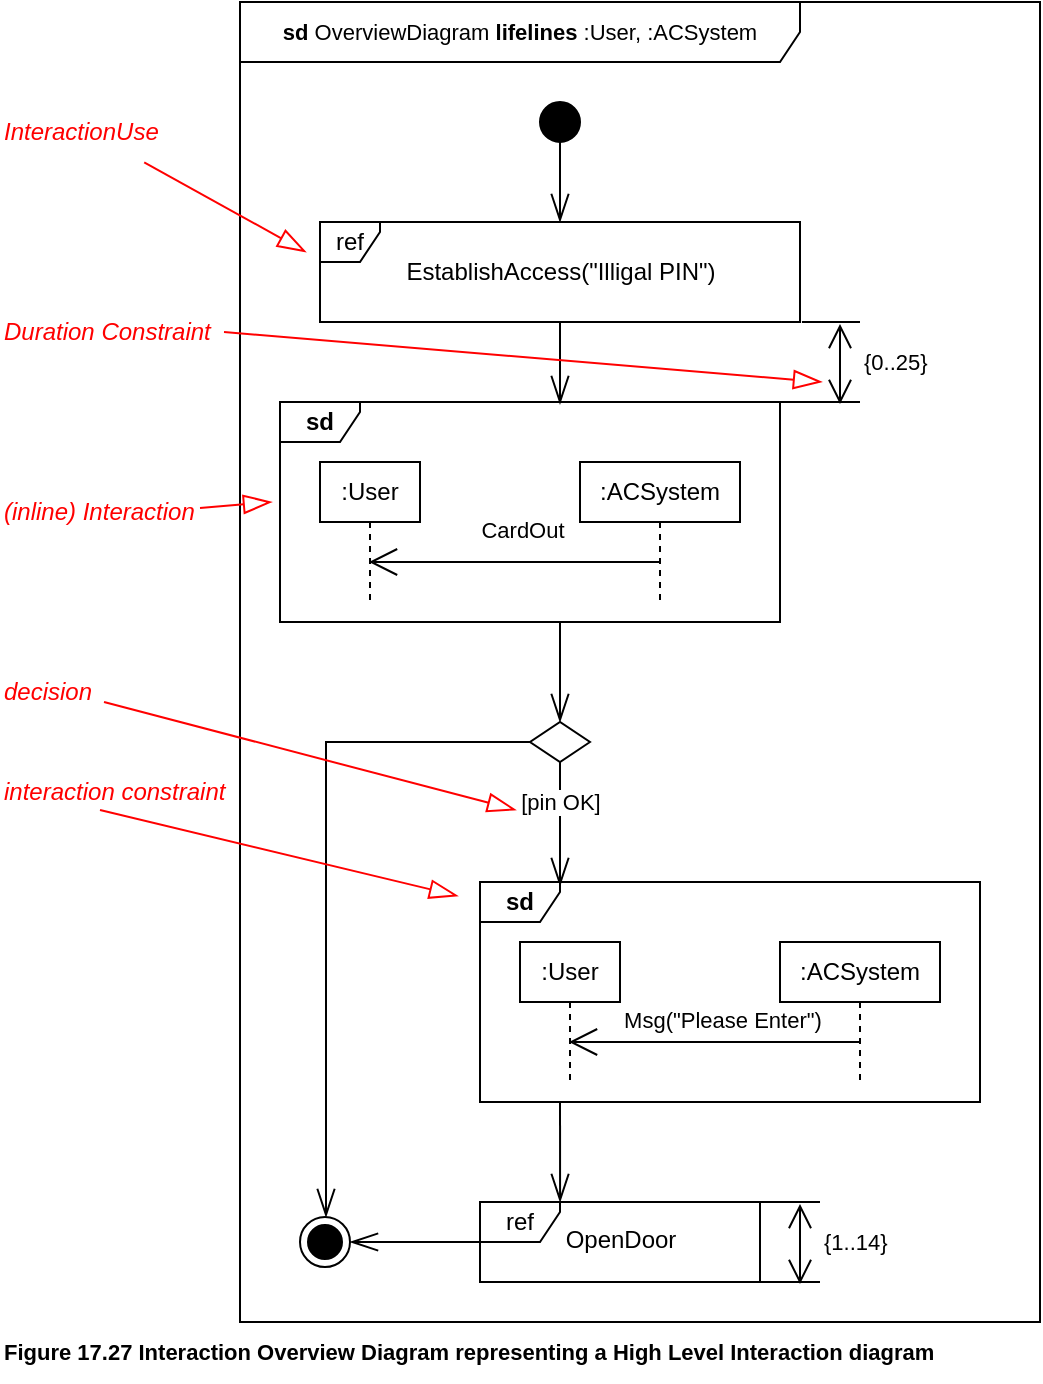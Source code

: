 <mxfile version="21.6.8" type="device">
  <diagram name="17.27" id="DCKXRi5QXQsq7xyJSUnh">
    <mxGraphModel dx="880" dy="545" grid="1" gridSize="10" guides="1" tooltips="1" connect="1" arrows="1" fold="1" page="1" pageScale="1" pageWidth="1169" pageHeight="827" math="0" shadow="0">
      <root>
        <mxCell id="0" />
        <mxCell id="1" value="uml" parent="0" />
        <mxCell id="-KHXls-JP240kel35Pwt-1" value="&lt;b&gt;sd &lt;/b&gt;OverviewDiagram &lt;b&gt;lifelines &lt;/b&gt;:User, :ACSystem" style="shape=umlFrame;whiteSpace=wrap;html=1;pointerEvents=0;recursiveResize=0;container=1;collapsible=0;width=280;fontFamily=Helvetica;fontSize=11;fontColor=default;height=30;" vertex="1" parent="1">
          <mxGeometry x="120" width="400" height="660" as="geometry" />
        </mxCell>
        <mxCell id="-KHXls-JP240kel35Pwt-7" style="shape=connector;rounded=0;orthogonalLoop=1;jettySize=auto;html=1;labelBackgroundColor=none;strokeColor=default;fontFamily=Helvetica;fontSize=11;fontColor=default;startArrow=none;startFill=0;endArrow=openThin;endFill=0;startSize=0;endSize=12;exitX=0.5;exitY=1;exitDx=0;exitDy=0;" edge="1" parent="-KHXls-JP240kel35Pwt-1" source="-KHXls-JP240kel35Pwt-5" target="-KHXls-JP240kel35Pwt-2">
          <mxGeometry relative="1" as="geometry" />
        </mxCell>
        <mxCell id="-KHXls-JP240kel35Pwt-24" style="edgeStyle=none;shape=connector;rounded=0;orthogonalLoop=1;jettySize=auto;html=1;entryX=0.56;entryY=0.009;entryDx=0;entryDy=0;entryPerimeter=0;labelBackgroundColor=none;strokeColor=default;fontFamily=Helvetica;fontSize=11;fontColor=default;startArrow=none;startFill=0;endArrow=openThin;endFill=0;startSize=0;endSize=12;" edge="1" parent="-KHXls-JP240kel35Pwt-1" source="-KHXls-JP240kel35Pwt-2" target="-KHXls-JP240kel35Pwt-8">
          <mxGeometry relative="1" as="geometry" />
        </mxCell>
        <mxCell id="-KHXls-JP240kel35Pwt-2" value="ref" style="shape=umlFrame;whiteSpace=wrap;html=1;pointerEvents=0;recursiveResize=0;container=1;collapsible=0;width=30;swimlaneFillColor=default;height=20;" vertex="1" parent="-KHXls-JP240kel35Pwt-1">
          <mxGeometry x="40" y="110" width="240" height="50" as="geometry" />
        </mxCell>
        <mxCell id="-KHXls-JP240kel35Pwt-3" value="EstablishAccess(&quot;Illigal PIN&quot;)" style="text;align=center;html=1;verticalAlign=middle;" vertex="1" parent="-KHXls-JP240kel35Pwt-2">
          <mxGeometry width="180" height="30" relative="1" as="geometry">
            <mxPoint x="30" y="10" as="offset" />
          </mxGeometry>
        </mxCell>
        <mxCell id="-KHXls-JP240kel35Pwt-5" value="" style="ellipse;fillColor=strokeColor;html=1;fontFamily=Helvetica;fontSize=11;fontColor=default;" vertex="1" parent="-KHXls-JP240kel35Pwt-1">
          <mxGeometry x="150" y="50" width="20" height="20" as="geometry" />
        </mxCell>
        <mxCell id="-KHXls-JP240kel35Pwt-8" value="&lt;b&gt;sd&lt;/b&gt;" style="shape=umlFrame;whiteSpace=wrap;html=1;pointerEvents=0;recursiveResize=0;container=1;collapsible=0;width=40;height=20;" vertex="1" parent="-KHXls-JP240kel35Pwt-1">
          <mxGeometry x="20" y="200" width="250" height="110" as="geometry" />
        </mxCell>
        <mxCell id="-KHXls-JP240kel35Pwt-9" value=":User" style="shape=umlLifeline;perimeter=lifelinePerimeter;whiteSpace=wrap;html=1;container=1;dropTarget=0;collapsible=0;recursiveResize=0;outlineConnect=0;portConstraint=eastwest;newEdgeStyle={&quot;edgeStyle&quot;:&quot;elbowEdgeStyle&quot;,&quot;elbow&quot;:&quot;vertical&quot;,&quot;curved&quot;:0,&quot;rounded&quot;:0};size=30;" vertex="1" parent="-KHXls-JP240kel35Pwt-8">
          <mxGeometry x="20" y="30" width="50" height="70" as="geometry" />
        </mxCell>
        <mxCell id="-KHXls-JP240kel35Pwt-10" style="edgeStyle=elbowEdgeStyle;rounded=0;orthogonalLoop=1;jettySize=auto;html=1;elbow=horizontal;curved=0;endArrow=open;verticalAlign=bottom;endFill=0;labelBackgroundColor=none;endSize=12;" edge="1" parent="-KHXls-JP240kel35Pwt-8">
          <mxGeometry relative="1" as="geometry">
            <mxPoint x="189.5" y="80" as="sourcePoint" />
            <mxPoint x="44.5" y="80" as="targetPoint" />
          </mxGeometry>
        </mxCell>
        <mxCell id="-KHXls-JP240kel35Pwt-11" value="CardOut" style="edgeLabel;html=1;align=center;verticalAlign=middle;resizable=0;points=[];" vertex="1" connectable="0" parent="-KHXls-JP240kel35Pwt-10">
          <mxGeometry x="-0.494" y="3" relative="1" as="geometry">
            <mxPoint x="-32" y="-19" as="offset" />
          </mxGeometry>
        </mxCell>
        <mxCell id="-KHXls-JP240kel35Pwt-14" value=":ACSystem" style="shape=umlLifeline;perimeter=lifelinePerimeter;whiteSpace=wrap;html=1;container=1;dropTarget=0;collapsible=0;recursiveResize=0;outlineConnect=0;portConstraint=eastwest;newEdgeStyle={&quot;edgeStyle&quot;:&quot;elbowEdgeStyle&quot;,&quot;elbow&quot;:&quot;vertical&quot;,&quot;curved&quot;:0,&quot;rounded&quot;:0};size=30;" vertex="1" parent="-KHXls-JP240kel35Pwt-8">
          <mxGeometry x="150" y="30" width="80" height="70" as="geometry" />
        </mxCell>
        <mxCell id="-KHXls-JP240kel35Pwt-27" style="edgeStyle=none;shape=connector;rounded=0;orthogonalLoop=1;jettySize=auto;html=1;labelBackgroundColor=none;strokeColor=default;fontFamily=Helvetica;fontSize=11;fontColor=default;startArrow=none;startFill=0;endArrow=openThin;endFill=0;startSize=0;endSize=12;exitX=0.56;exitY=1;exitDx=0;exitDy=0;exitPerimeter=0;" edge="1" parent="-KHXls-JP240kel35Pwt-1" source="-KHXls-JP240kel35Pwt-8" target="-KHXls-JP240kel35Pwt-26">
          <mxGeometry relative="1" as="geometry" />
        </mxCell>
        <mxCell id="-KHXls-JP240kel35Pwt-33" style="edgeStyle=none;shape=connector;rounded=0;orthogonalLoop=1;jettySize=auto;html=1;entryX=0.16;entryY=0.018;entryDx=0;entryDy=0;entryPerimeter=0;labelBackgroundColor=none;strokeColor=default;fontFamily=Helvetica;fontSize=11;fontColor=default;startArrow=none;startFill=0;endArrow=openThin;endFill=0;startSize=0;endSize=12;" edge="1" parent="-KHXls-JP240kel35Pwt-1" source="-KHXls-JP240kel35Pwt-26" target="-KHXls-JP240kel35Pwt-28">
          <mxGeometry relative="1" as="geometry" />
        </mxCell>
        <mxCell id="-KHXls-JP240kel35Pwt-34" value="[pin OK]" style="edgeLabel;html=1;align=center;verticalAlign=middle;resizable=0;points=[];fontSize=11;fontFamily=Helvetica;fontColor=default;" vertex="1" connectable="0" parent="-KHXls-JP240kel35Pwt-33">
          <mxGeometry x="-0.355" relative="1" as="geometry">
            <mxPoint as="offset" />
          </mxGeometry>
        </mxCell>
        <mxCell id="-KHXls-JP240kel35Pwt-43" style="edgeStyle=elbowEdgeStyle;shape=connector;rounded=0;orthogonalLoop=1;jettySize=auto;html=1;entryX=0.5;entryY=0;entryDx=0;entryDy=0;labelBackgroundColor=none;strokeColor=default;fontFamily=Helvetica;fontSize=11;fontColor=default;startArrow=none;startFill=0;endArrow=openThin;endFill=0;startSize=0;endSize=12;" edge="1" parent="-KHXls-JP240kel35Pwt-1" source="-KHXls-JP240kel35Pwt-26" target="-KHXls-JP240kel35Pwt-38">
          <mxGeometry relative="1" as="geometry">
            <Array as="points">
              <mxPoint x="43" y="490" />
            </Array>
          </mxGeometry>
        </mxCell>
        <mxCell id="-KHXls-JP240kel35Pwt-26" value="" style="rhombus;fontFamily=Helvetica;fontSize=11;fontColor=default;direction=south;" vertex="1" parent="-KHXls-JP240kel35Pwt-1">
          <mxGeometry x="145" y="360" width="30" height="20" as="geometry" />
        </mxCell>
        <mxCell id="-KHXls-JP240kel35Pwt-37" style="edgeStyle=none;shape=connector;rounded=0;orthogonalLoop=1;jettySize=auto;html=1;labelBackgroundColor=none;strokeColor=default;fontFamily=Helvetica;fontSize=11;fontColor=default;startArrow=none;startFill=0;endArrow=openThin;endFill=0;startSize=0;endSize=12;entryX=0.286;entryY=0;entryDx=0;entryDy=0;entryPerimeter=0;" edge="1" parent="-KHXls-JP240kel35Pwt-1" target="-KHXls-JP240kel35Pwt-35">
          <mxGeometry relative="1" as="geometry">
            <mxPoint x="160.009" y="550" as="sourcePoint" />
            <mxPoint x="160" y="590" as="targetPoint" />
          </mxGeometry>
        </mxCell>
        <mxCell id="-KHXls-JP240kel35Pwt-28" value="&lt;b&gt;sd&lt;/b&gt;" style="shape=umlFrame;whiteSpace=wrap;html=1;pointerEvents=0;recursiveResize=0;container=1;collapsible=0;width=40;height=20;" vertex="1" parent="-KHXls-JP240kel35Pwt-1">
          <mxGeometry x="120" y="440" width="250" height="110" as="geometry" />
        </mxCell>
        <mxCell id="-KHXls-JP240kel35Pwt-29" value=":User" style="shape=umlLifeline;perimeter=lifelinePerimeter;whiteSpace=wrap;html=1;container=1;dropTarget=0;collapsible=0;recursiveResize=0;outlineConnect=0;portConstraint=eastwest;newEdgeStyle={&quot;edgeStyle&quot;:&quot;elbowEdgeStyle&quot;,&quot;elbow&quot;:&quot;vertical&quot;,&quot;curved&quot;:0,&quot;rounded&quot;:0};size=30;" vertex="1" parent="-KHXls-JP240kel35Pwt-28">
          <mxGeometry x="20" y="30" width="50" height="70" as="geometry" />
        </mxCell>
        <mxCell id="-KHXls-JP240kel35Pwt-30" style="edgeStyle=elbowEdgeStyle;rounded=0;orthogonalLoop=1;jettySize=auto;html=1;elbow=horizontal;curved=0;endArrow=open;verticalAlign=bottom;endFill=0;labelBackgroundColor=none;endSize=12;" edge="1" parent="-KHXls-JP240kel35Pwt-28">
          <mxGeometry relative="1" as="geometry">
            <mxPoint x="189.5" y="80" as="sourcePoint" />
            <mxPoint x="44.5" y="80" as="targetPoint" />
          </mxGeometry>
        </mxCell>
        <mxCell id="-KHXls-JP240kel35Pwt-31" value="Msg(&quot;Please Enter&quot;)" style="edgeLabel;html=1;align=center;verticalAlign=middle;resizable=0;points=[];" vertex="1" connectable="0" parent="-KHXls-JP240kel35Pwt-30">
          <mxGeometry x="-0.494" y="3" relative="1" as="geometry">
            <mxPoint x="-32" y="-14" as="offset" />
          </mxGeometry>
        </mxCell>
        <mxCell id="-KHXls-JP240kel35Pwt-32" value=":ACSystem" style="shape=umlLifeline;perimeter=lifelinePerimeter;whiteSpace=wrap;html=1;container=1;dropTarget=0;collapsible=0;recursiveResize=0;outlineConnect=0;portConstraint=eastwest;newEdgeStyle={&quot;edgeStyle&quot;:&quot;elbowEdgeStyle&quot;,&quot;elbow&quot;:&quot;vertical&quot;,&quot;curved&quot;:0,&quot;rounded&quot;:0};size=30;" vertex="1" parent="-KHXls-JP240kel35Pwt-28">
          <mxGeometry x="150" y="30" width="80" height="70" as="geometry" />
        </mxCell>
        <mxCell id="-KHXls-JP240kel35Pwt-42" style="edgeStyle=none;shape=connector;rounded=0;orthogonalLoop=1;jettySize=auto;html=1;entryX=1;entryY=0.5;entryDx=0;entryDy=0;labelBackgroundColor=none;strokeColor=default;fontFamily=Helvetica;fontSize=11;fontColor=default;startArrow=none;startFill=0;endArrow=openThin;endFill=0;startSize=0;endSize=12;" edge="1" parent="-KHXls-JP240kel35Pwt-1" source="-KHXls-JP240kel35Pwt-35" target="-KHXls-JP240kel35Pwt-38">
          <mxGeometry relative="1" as="geometry" />
        </mxCell>
        <mxCell id="-KHXls-JP240kel35Pwt-35" value="ref" style="shape=umlFrame;whiteSpace=wrap;html=1;pointerEvents=0;recursiveResize=0;container=1;collapsible=0;width=40;swimlaneFillColor=default;height=20;" vertex="1" parent="-KHXls-JP240kel35Pwt-1">
          <mxGeometry x="120" y="600" width="140" height="40" as="geometry" />
        </mxCell>
        <mxCell id="-KHXls-JP240kel35Pwt-36" value="OpenDoor" style="text;align=center;html=1;" vertex="1" parent="-KHXls-JP240kel35Pwt-35">
          <mxGeometry width="80" height="30" relative="1" as="geometry">
            <mxPoint x="30" y="5" as="offset" />
          </mxGeometry>
        </mxCell>
        <mxCell id="-KHXls-JP240kel35Pwt-38" value="" style="ellipse;html=1;shape=endState;fillColor=strokeColor;fontFamily=Helvetica;fontSize=11;fontColor=default;" vertex="1" parent="-KHXls-JP240kel35Pwt-1">
          <mxGeometry x="30" y="607.5" width="25" height="25" as="geometry" />
        </mxCell>
        <mxCell id="-KHXls-JP240kel35Pwt-45" value="" style="edgeStyle=none;orthogonalLoop=1;jettySize=auto;html=1;rounded=0;labelBackgroundColor=none;strokeColor=default;fontFamily=Helvetica;fontSize=11;fontColor=default;startArrow=none;startFill=0;endArrow=none;endFill=0;startSize=0;endSize=12;shape=connector;exitX=1.004;exitY=1;exitDx=0;exitDy=0;exitPerimeter=0;" edge="1" parent="-KHXls-JP240kel35Pwt-1" source="-KHXls-JP240kel35Pwt-2">
          <mxGeometry width="100" relative="1" as="geometry">
            <mxPoint x="290" y="160" as="sourcePoint" />
            <mxPoint x="310" y="160" as="targetPoint" />
            <Array as="points" />
          </mxGeometry>
        </mxCell>
        <mxCell id="-KHXls-JP240kel35Pwt-46" value="" style="edgeStyle=none;orthogonalLoop=1;jettySize=auto;html=1;rounded=0;labelBackgroundColor=none;strokeColor=default;fontFamily=Helvetica;fontSize=11;fontColor=default;startArrow=none;startFill=0;endArrow=none;endFill=0;startSize=0;endSize=12;shape=connector;exitX=0.996;exitY=0;exitDx=0;exitDy=0;exitPerimeter=0;" edge="1" parent="-KHXls-JP240kel35Pwt-1" source="-KHXls-JP240kel35Pwt-8">
          <mxGeometry width="100" relative="1" as="geometry">
            <mxPoint x="281" y="200" as="sourcePoint" />
            <mxPoint x="310" y="200" as="targetPoint" />
            <Array as="points" />
          </mxGeometry>
        </mxCell>
        <mxCell id="-KHXls-JP240kel35Pwt-47" value="" style="edgeStyle=none;orthogonalLoop=1;jettySize=auto;html=1;rounded=0;labelBackgroundColor=none;strokeColor=default;fontFamily=Helvetica;fontSize=11;fontColor=default;startArrow=none;startFill=0;endArrow=none;endFill=0;startSize=0;endSize=12;shape=connector;exitX=0.996;exitY=0;exitDx=0;exitDy=0;exitPerimeter=0;" edge="1" parent="-KHXls-JP240kel35Pwt-1">
          <mxGeometry width="100" relative="1" as="geometry">
            <mxPoint x="239" y="600" as="sourcePoint" />
            <mxPoint x="290" y="600" as="targetPoint" />
            <Array as="points" />
          </mxGeometry>
        </mxCell>
        <mxCell id="-KHXls-JP240kel35Pwt-48" value="" style="edgeStyle=none;orthogonalLoop=1;jettySize=auto;html=1;rounded=0;labelBackgroundColor=none;strokeColor=default;fontFamily=Helvetica;fontSize=11;fontColor=default;startArrow=none;startFill=0;endArrow=none;endFill=0;startSize=0;endSize=12;shape=connector;exitX=0.996;exitY=0;exitDx=0;exitDy=0;exitPerimeter=0;" edge="1" parent="-KHXls-JP240kel35Pwt-1">
          <mxGeometry width="100" relative="1" as="geometry">
            <mxPoint x="239" y="640" as="sourcePoint" />
            <mxPoint x="290" y="640" as="targetPoint" />
            <Array as="points" />
          </mxGeometry>
        </mxCell>
        <mxCell id="-KHXls-JP240kel35Pwt-25" value="{0..25}" style="endArrow=open;html=1;endSize=10;startArrow=open;startSize=10;startFill=0;align=left;verticalAlign=bottom;endFill=0;rounded=0;labelBackgroundColor=none;strokeColor=default;fontFamily=Helvetica;fontSize=11;fontColor=default;shape=connector;spacingTop=0;" edge="1" parent="1">
          <mxGeometry x="0.4" y="10" relative="1" as="geometry">
            <mxPoint x="420" y="161" as="sourcePoint" />
            <mxPoint x="420" y="201" as="targetPoint" />
            <mxPoint as="offset" />
          </mxGeometry>
        </mxCell>
        <mxCell id="-KHXls-JP240kel35Pwt-44" value="{1..14}" style="endArrow=open;html=1;endSize=10;startArrow=open;startSize=10;startFill=0;align=left;verticalAlign=bottom;endFill=0;rounded=0;labelBackgroundColor=none;strokeColor=default;fontFamily=Helvetica;fontSize=11;fontColor=default;shape=connector;spacingTop=0;" edge="1" parent="1">
          <mxGeometry x="0.4" y="10" relative="1" as="geometry">
            <mxPoint x="400" y="601" as="sourcePoint" />
            <mxPoint x="400" y="641" as="targetPoint" />
            <mxPoint as="offset" />
          </mxGeometry>
        </mxCell>
        <mxCell id="-KHXls-JP240kel35Pwt-49" value="&lt;b&gt;Figure 17.27 Interaction Overview Diagram representing a High Level Interaction diagram&lt;/b&gt;" style="text;html=1;align=left;verticalAlign=middle;resizable=0;points=[];autosize=1;strokeColor=none;fillColor=none;fontSize=11;fontFamily=Helvetica;fontColor=default;" vertex="1" parent="1">
          <mxGeometry y="660" width="490" height="30" as="geometry" />
        </mxCell>
        <mxCell id="-KHXls-JP240kel35Pwt-50" value="annotation" parent="0" />
        <mxCell id="-KHXls-JP240kel35Pwt-51" value="" style="rounded=0;orthogonalLoop=1;jettySize=auto;html=1;endArrow=blockThin;endFill=0;endSize=12;strokeColor=#FF0000;exitX=0.721;exitY=1.006;exitDx=0;exitDy=0;exitPerimeter=0;" edge="1" parent="-KHXls-JP240kel35Pwt-50" source="-KHXls-JP240kel35Pwt-52">
          <mxGeometry relative="1" as="geometry">
            <mxPoint x="153" y="125" as="targetPoint" />
            <mxPoint x="76" y="80" as="sourcePoint" />
          </mxGeometry>
        </mxCell>
        <mxCell id="-KHXls-JP240kel35Pwt-52" value="InteractionUse" style="text;html=1;align=left;verticalAlign=middle;resizable=0;points=[];autosize=1;strokeColor=none;fillColor=none;fontColor=#FF0000;fontStyle=2;fontSize=12;container=0;" vertex="1" parent="-KHXls-JP240kel35Pwt-50">
          <mxGeometry y="50" width="100" height="30" as="geometry" />
        </mxCell>
        <mxCell id="-KHXls-JP240kel35Pwt-53" value="Duration Constraint" style="text;html=1;align=left;verticalAlign=middle;resizable=0;points=[];autosize=1;strokeColor=none;fillColor=none;fontColor=#FF0000;fontStyle=2;fontSize=12;container=0;" vertex="1" parent="-KHXls-JP240kel35Pwt-50">
          <mxGeometry y="150" width="130" height="30" as="geometry" />
        </mxCell>
        <mxCell id="-KHXls-JP240kel35Pwt-54" value="" style="rounded=0;orthogonalLoop=1;jettySize=auto;html=1;endArrow=blockThin;endFill=0;endSize=12;strokeColor=#FF0000;" edge="1" parent="-KHXls-JP240kel35Pwt-50">
          <mxGeometry relative="1" as="geometry">
            <mxPoint x="411" y="190" as="targetPoint" />
            <mxPoint x="112" y="165" as="sourcePoint" />
          </mxGeometry>
        </mxCell>
        <mxCell id="-KHXls-JP240kel35Pwt-55" value="(inline) Interaction" style="text;html=1;align=left;verticalAlign=middle;resizable=0;points=[];autosize=1;strokeColor=none;fillColor=none;fontColor=#FF0000;fontStyle=2;fontSize=12;container=0;" vertex="1" parent="-KHXls-JP240kel35Pwt-50">
          <mxGeometry y="240" width="120" height="30" as="geometry" />
        </mxCell>
        <mxCell id="-KHXls-JP240kel35Pwt-56" value="" style="rounded=0;orthogonalLoop=1;jettySize=auto;html=1;endArrow=blockThin;endFill=0;endSize=12;strokeColor=#FF0000;" edge="1" parent="-KHXls-JP240kel35Pwt-50">
          <mxGeometry relative="1" as="geometry">
            <mxPoint x="136" y="250" as="targetPoint" />
            <mxPoint x="100" y="253" as="sourcePoint" />
          </mxGeometry>
        </mxCell>
        <mxCell id="-KHXls-JP240kel35Pwt-57" value="decision" style="text;html=1;align=left;verticalAlign=middle;resizable=0;points=[];autosize=1;strokeColor=none;fillColor=none;fontColor=#FF0000;fontStyle=2;fontSize=12;container=0;" vertex="1" parent="-KHXls-JP240kel35Pwt-50">
          <mxGeometry y="330" width="70" height="30" as="geometry" />
        </mxCell>
        <mxCell id="-KHXls-JP240kel35Pwt-58" value="" style="rounded=0;orthogonalLoop=1;jettySize=auto;html=1;endArrow=blockThin;endFill=0;endSize=12;strokeColor=#FF0000;" edge="1" parent="-KHXls-JP240kel35Pwt-50">
          <mxGeometry relative="1" as="geometry">
            <mxPoint x="258" y="404" as="targetPoint" />
            <mxPoint x="52" y="350" as="sourcePoint" />
          </mxGeometry>
        </mxCell>
        <mxCell id="-KHXls-JP240kel35Pwt-59" value="interaction constraint" style="text;html=1;align=left;verticalAlign=middle;resizable=0;points=[];autosize=1;strokeColor=none;fillColor=none;fontColor=#FF0000;fontStyle=2;fontSize=12;container=0;" vertex="1" parent="-KHXls-JP240kel35Pwt-50">
          <mxGeometry y="380" width="130" height="30" as="geometry" />
        </mxCell>
        <mxCell id="-KHXls-JP240kel35Pwt-60" value="" style="rounded=0;orthogonalLoop=1;jettySize=auto;html=1;endArrow=blockThin;endFill=0;endSize=12;strokeColor=#FF0000;" edge="1" parent="-KHXls-JP240kel35Pwt-50">
          <mxGeometry relative="1" as="geometry">
            <mxPoint x="229" y="447" as="targetPoint" />
            <mxPoint x="50" y="404" as="sourcePoint" />
          </mxGeometry>
        </mxCell>
      </root>
    </mxGraphModel>
  </diagram>
</mxfile>
